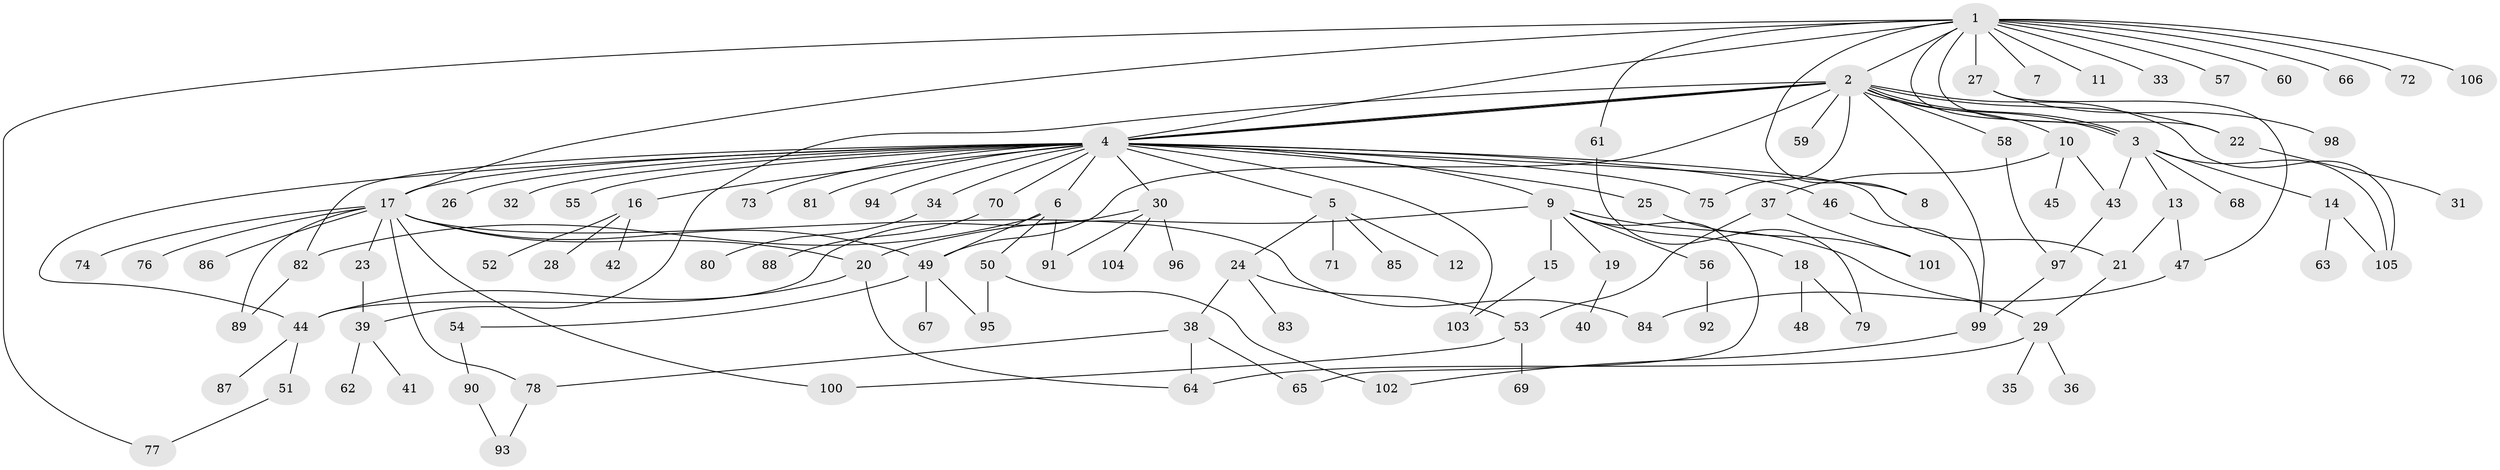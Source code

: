 // coarse degree distribution, {17: 0.013513513513513514, 19: 0.013513513513513514, 8: 0.02702702702702703, 26: 0.013513513513513514, 5: 0.04054054054054054, 1: 0.47297297297297297, 2: 0.1891891891891892, 4: 0.06756756756756757, 3: 0.13513513513513514, 12: 0.013513513513513514, 6: 0.013513513513513514}
// Generated by graph-tools (version 1.1) at 2025/18/03/04/25 18:18:27]
// undirected, 106 vertices, 146 edges
graph export_dot {
graph [start="1"]
  node [color=gray90,style=filled];
  1;
  2;
  3;
  4;
  5;
  6;
  7;
  8;
  9;
  10;
  11;
  12;
  13;
  14;
  15;
  16;
  17;
  18;
  19;
  20;
  21;
  22;
  23;
  24;
  25;
  26;
  27;
  28;
  29;
  30;
  31;
  32;
  33;
  34;
  35;
  36;
  37;
  38;
  39;
  40;
  41;
  42;
  43;
  44;
  45;
  46;
  47;
  48;
  49;
  50;
  51;
  52;
  53;
  54;
  55;
  56;
  57;
  58;
  59;
  60;
  61;
  62;
  63;
  64;
  65;
  66;
  67;
  68;
  69;
  70;
  71;
  72;
  73;
  74;
  75;
  76;
  77;
  78;
  79;
  80;
  81;
  82;
  83;
  84;
  85;
  86;
  87;
  88;
  89;
  90;
  91;
  92;
  93;
  94;
  95;
  96;
  97;
  98;
  99;
  100;
  101;
  102;
  103;
  104;
  105;
  106;
  1 -- 2;
  1 -- 3;
  1 -- 4;
  1 -- 7;
  1 -- 8;
  1 -- 11;
  1 -- 17;
  1 -- 22;
  1 -- 27;
  1 -- 33;
  1 -- 57;
  1 -- 60;
  1 -- 61;
  1 -- 66;
  1 -- 72;
  1 -- 77;
  1 -- 106;
  2 -- 3;
  2 -- 3;
  2 -- 4;
  2 -- 4;
  2 -- 4;
  2 -- 10;
  2 -- 22;
  2 -- 39;
  2 -- 49;
  2 -- 58;
  2 -- 59;
  2 -- 75;
  2 -- 99;
  2 -- 105;
  3 -- 13;
  3 -- 14;
  3 -- 43;
  3 -- 68;
  3 -- 105;
  4 -- 5;
  4 -- 6;
  4 -- 8;
  4 -- 9;
  4 -- 16;
  4 -- 17;
  4 -- 21;
  4 -- 25;
  4 -- 26;
  4 -- 30;
  4 -- 32;
  4 -- 34;
  4 -- 44;
  4 -- 46;
  4 -- 55;
  4 -- 70;
  4 -- 73;
  4 -- 75;
  4 -- 81;
  4 -- 82;
  4 -- 94;
  4 -- 103;
  5 -- 12;
  5 -- 24;
  5 -- 71;
  5 -- 85;
  6 -- 49;
  6 -- 50;
  6 -- 82;
  6 -- 91;
  9 -- 15;
  9 -- 18;
  9 -- 19;
  9 -- 20;
  9 -- 29;
  9 -- 56;
  9 -- 65;
  10 -- 37;
  10 -- 43;
  10 -- 45;
  13 -- 21;
  13 -- 47;
  14 -- 63;
  14 -- 105;
  15 -- 103;
  16 -- 28;
  16 -- 42;
  16 -- 52;
  17 -- 20;
  17 -- 23;
  17 -- 49;
  17 -- 74;
  17 -- 76;
  17 -- 78;
  17 -- 84;
  17 -- 86;
  17 -- 89;
  17 -- 100;
  18 -- 48;
  18 -- 79;
  19 -- 40;
  20 -- 44;
  20 -- 64;
  21 -- 29;
  22 -- 31;
  23 -- 39;
  24 -- 38;
  24 -- 53;
  24 -- 83;
  25 -- 101;
  27 -- 47;
  27 -- 98;
  29 -- 35;
  29 -- 36;
  29 -- 64;
  30 -- 44;
  30 -- 91;
  30 -- 96;
  30 -- 104;
  34 -- 80;
  37 -- 53;
  37 -- 101;
  38 -- 64;
  38 -- 65;
  38 -- 78;
  39 -- 41;
  39 -- 62;
  43 -- 97;
  44 -- 51;
  44 -- 87;
  46 -- 99;
  47 -- 84;
  49 -- 54;
  49 -- 67;
  49 -- 95;
  50 -- 95;
  50 -- 102;
  51 -- 77;
  53 -- 69;
  53 -- 100;
  54 -- 90;
  56 -- 92;
  58 -- 97;
  61 -- 79;
  70 -- 88;
  78 -- 93;
  82 -- 89;
  90 -- 93;
  97 -- 99;
  99 -- 102;
}
